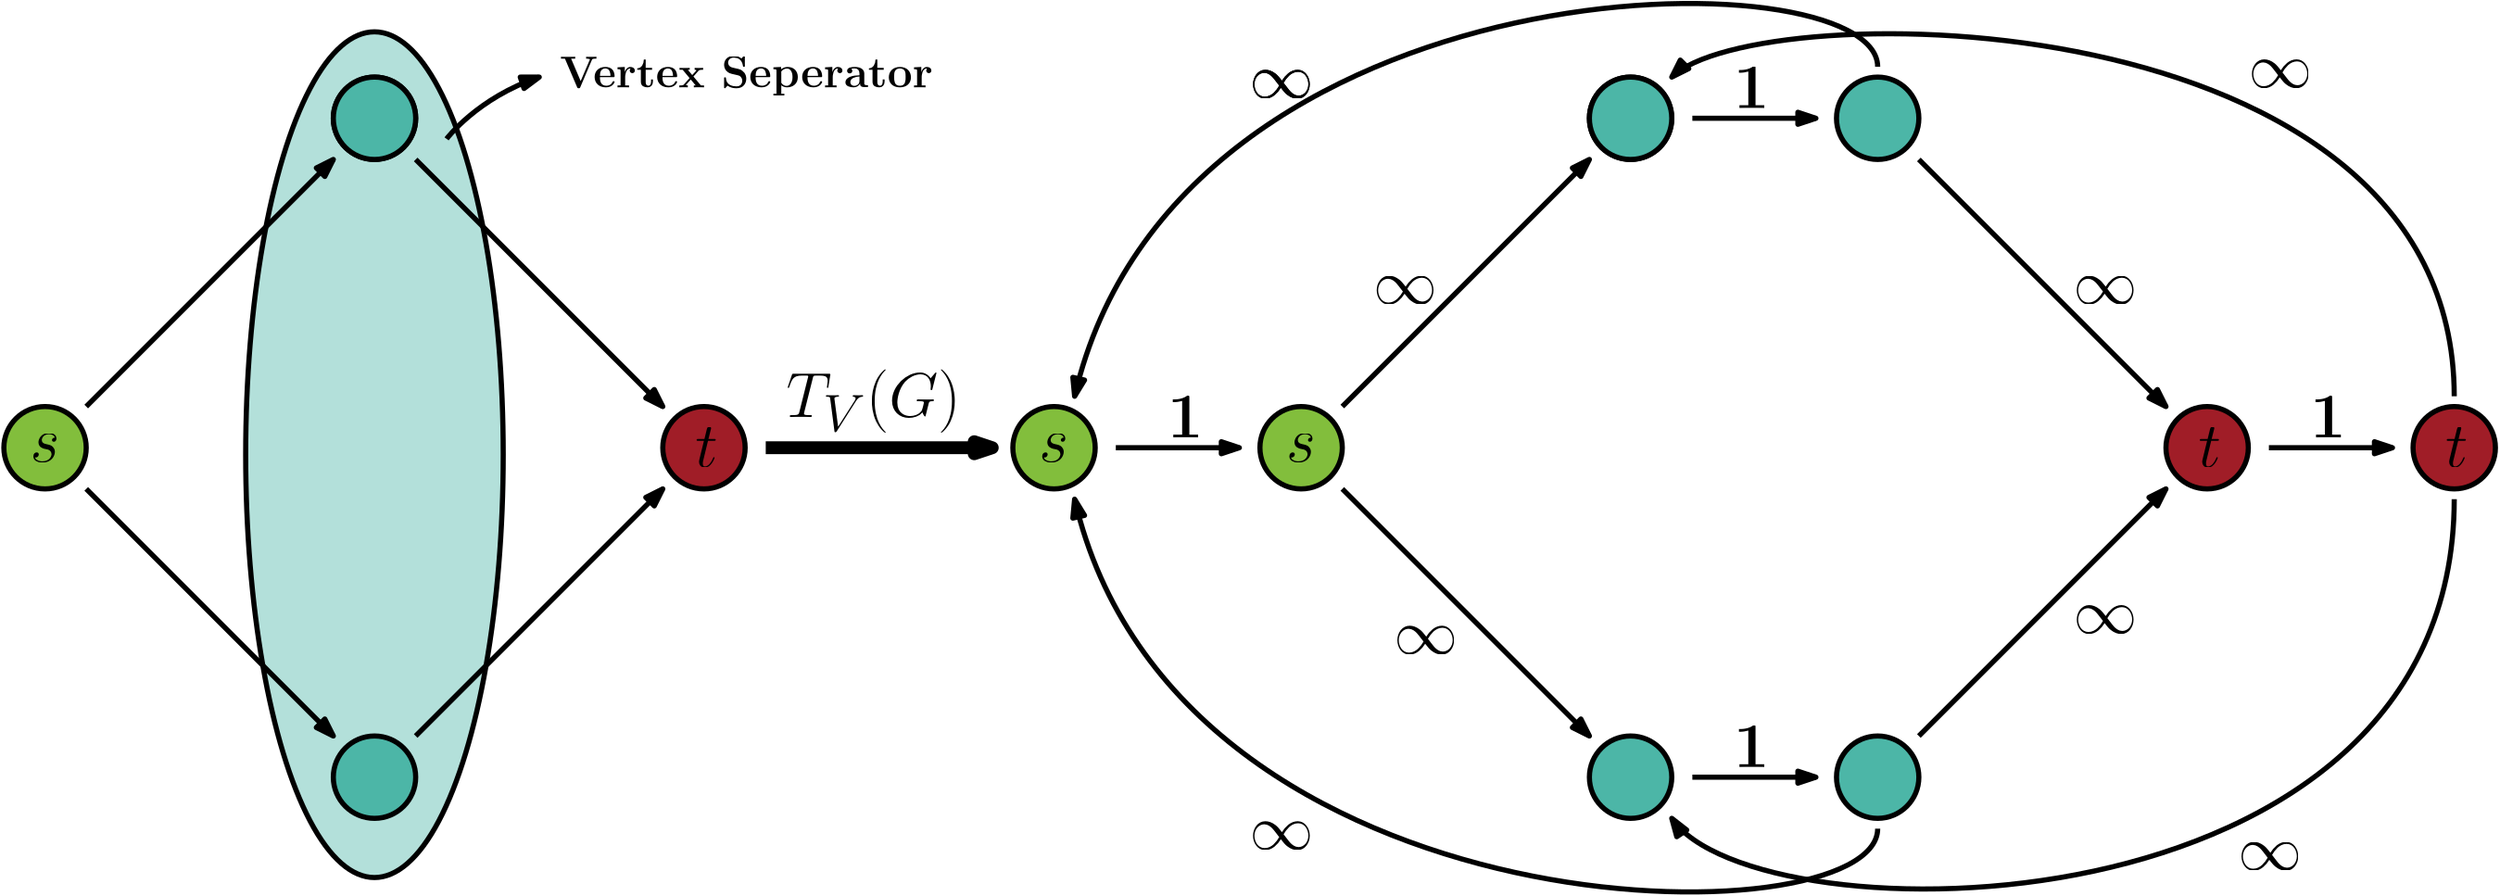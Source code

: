 <?xml version="1.0"?>
<!DOCTYPE ipe SYSTEM "ipe.dtd">
<ipe version="70107" creator="Ipe 7.1.10">
<info created="D:20171014115731" modified="D:20171014121057"/>
<ipestyle name="basic">
<symbol name="arrow/arc(spx)">
<path stroke="sym-stroke" fill="sym-stroke" pen="sym-pen">
0 0 m
-1 0.333 l
-1 -0.333 l
h
</path>
</symbol>
<symbol name="arrow/farc(spx)">
<path stroke="sym-stroke" fill="white" pen="sym-pen">
0 0 m
-1 0.333 l
-1 -0.333 l
h
</path>
</symbol>
<symbol name="arrow/ptarc(spx)">
<path stroke="sym-stroke" fill="sym-stroke" pen="sym-pen">
0 0 m
-1 0.333 l
-0.8 0 l
-1 -0.333 l
h
</path>
</symbol>
<symbol name="arrow/fptarc(spx)">
<path stroke="sym-stroke" fill="white" pen="sym-pen">
0 0 m
-1 0.333 l
-0.8 0 l
-1 -0.333 l
h
</path>
</symbol>
<symbol name="mark/circle(sx)" transformations="translations">
<path fill="sym-stroke">
0.6 0 0 0.6 0 0 e
0.4 0 0 0.4 0 0 e
</path>
</symbol>
<symbol name="mark/disk(sx)" transformations="translations">
<path fill="sym-stroke">
0.6 0 0 0.6 0 0 e
</path>
</symbol>
<symbol name="mark/fdisk(sfx)" transformations="translations">
<group>
<path fill="sym-fill">
0.5 0 0 0.5 0 0 e
</path>
<path fill="sym-stroke" fillrule="eofill">
0.6 0 0 0.6 0 0 e
0.4 0 0 0.4 0 0 e
</path>
</group>
</symbol>
<symbol name="mark/box(sx)" transformations="translations">
<path fill="sym-stroke" fillrule="eofill">
-0.6 -0.6 m
0.6 -0.6 l
0.6 0.6 l
-0.6 0.6 l
h
-0.4 -0.4 m
0.4 -0.4 l
0.4 0.4 l
-0.4 0.4 l
h
</path>
</symbol>
<symbol name="mark/square(sx)" transformations="translations">
<path fill="sym-stroke">
-0.6 -0.6 m
0.6 -0.6 l
0.6 0.6 l
-0.6 0.6 l
h
</path>
</symbol>
<symbol name="mark/fsquare(sfx)" transformations="translations">
<group>
<path fill="sym-fill">
-0.5 -0.5 m
0.5 -0.5 l
0.5 0.5 l
-0.5 0.5 l
h
</path>
<path fill="sym-stroke" fillrule="eofill">
-0.6 -0.6 m
0.6 -0.6 l
0.6 0.6 l
-0.6 0.6 l
h
-0.4 -0.4 m
0.4 -0.4 l
0.4 0.4 l
-0.4 0.4 l
h
</path>
</group>
</symbol>
<symbol name="mark/cross(sx)" transformations="translations">
<group>
<path fill="sym-stroke">
-0.43 -0.57 m
0.57 0.43 l
0.43 0.57 l
-0.57 -0.43 l
h
</path>
<path fill="sym-stroke">
-0.43 0.57 m
0.57 -0.43 l
0.43 -0.57 l
-0.57 0.43 l
h
</path>
</group>
</symbol>
<symbol name="arrow/fnormal(spx)">
<path stroke="sym-stroke" fill="white" pen="sym-pen">
0 0 m
-1 0.333 l
-1 -0.333 l
h
</path>
</symbol>
<symbol name="arrow/pointed(spx)">
<path stroke="sym-stroke" fill="sym-stroke" pen="sym-pen">
0 0 m
-1 0.333 l
-0.8 0 l
-1 -0.333 l
h
</path>
</symbol>
<symbol name="arrow/fpointed(spx)">
<path stroke="sym-stroke" fill="white" pen="sym-pen">
0 0 m
-1 0.333 l
-0.8 0 l
-1 -0.333 l
h
</path>
</symbol>
<symbol name="arrow/linear(spx)">
<path stroke="sym-stroke" pen="sym-pen">
-1 0.333 m
0 0 l
-1 -0.333 l
</path>
</symbol>
<symbol name="arrow/fdouble(spx)">
<path stroke="sym-stroke" fill="white" pen="sym-pen">
0 0 m
-1 0.333 l
-1 -0.333 l
h
-1 0 m
-2 0.333 l
-2 -0.333 l
h
</path>
</symbol>
<symbol name="arrow/double(spx)">
<path stroke="sym-stroke" fill="sym-stroke" pen="sym-pen">
0 0 m
-1 0.333 l
-1 -0.333 l
h
-1 0 m
-2 0.333 l
-2 -0.333 l
h
</path>
</symbol>
<pen name="heavier" value="0.8"/>
<pen name="fat" value="1.2"/>
<pen name="ultrafat" value="2"/>
<symbolsize name="large" value="5"/>
<symbolsize name="small" value="2"/>
<symbolsize name="tiny" value="1.1"/>
<arrowsize name="large" value="10"/>
<arrowsize name="small" value="5"/>
<arrowsize name="tiny" value="3"/>
<color name="red" value="1 0 0"/>
<color name="green" value="0 1 0"/>
<color name="blue" value="0 0 1"/>
<color name="yellow" value="1 1 0"/>
<color name="orange" value="1 0.647 0"/>
<color name="gold" value="1 0.843 0"/>
<color name="purple" value="0.627 0.125 0.941"/>
<color name="gray" value="0.745"/>
<color name="brown" value="0.647 0.165 0.165"/>
<color name="navy" value="0 0 0.502"/>
<color name="pink" value="1 0.753 0.796"/>
<color name="seagreen" value="0.18 0.545 0.341"/>
<color name="turquoise" value="0.251 0.878 0.816"/>
<color name="violet" value="0.933 0.51 0.933"/>
<color name="darkblue" value="0 0 0.545"/>
<color name="darkcyan" value="0 0.545 0.545"/>
<color name="darkgray" value="0.663"/>
<color name="darkgreen" value="0 0.392 0"/>
<color name="darkmagenta" value="0.545 0 0.545"/>
<color name="darkorange" value="1 0.549 0"/>
<color name="darkred" value="0.545 0 0"/>
<color name="lightblue" value="0.678 0.847 0.902"/>
<color name="lightcyan" value="0.878 1 1"/>
<color name="lightgray" value="0.827"/>
<color name="lightgreen" value="0.565 0.933 0.565"/>
<color name="lightyellow" value="1 1 0.878"/>
<dashstyle name="dashed" value="[4] 0"/>
<dashstyle name="dotted" value="[1 3] 0"/>
<dashstyle name="dash dotted" value="[4 2 1 2] 0"/>
<dashstyle name="dash dot dotted" value="[4 2 1 2 1 2] 0"/>
<textsize name="large" value="\large"/>
<textsize name="Large" value="\Large"/>
<textsize name="LARGE" value="\LARGE"/>
<textsize name="huge" value="\huge"/>
<textsize name="Huge" value="\Huge"/>
<textsize name="small" value="\small"/>
<textsize name="footnote" value="\footnotesize"/>
<textsize name="tiny" value="\tiny"/>
<textstyle name="center" begin="\begin{center}" end="\end{center}"/>
<textstyle name="itemize" begin="\begin{itemize}" end="\end{itemize}"/>
<textstyle name="item" begin="\begin{itemize}\item{}" end="\end{itemize}"/>
<gridsize name="4 pts" value="4"/>
<gridsize name="8 pts (~3 mm)" value="8"/>
<gridsize name="16 pts (~6 mm)" value="16"/>
<gridsize name="32 pts (~12 mm)" value="32"/>
<gridsize name="10 pts (~3.5 mm)" value="10"/>
<gridsize name="20 pts (~7 mm)" value="20"/>
<gridsize name="14 pts (~5 mm)" value="14"/>
<gridsize name="28 pts (~10 mm)" value="28"/>
<gridsize name="56 pts (~20 mm)" value="56"/>
<anglesize name="90 deg" value="90"/>
<anglesize name="60 deg" value="60"/>
<anglesize name="45 deg" value="45"/>
<anglesize name="30 deg" value="30"/>
<anglesize name="22.5 deg" value="22.5"/>
<opacity name="10%" value="0.1"/>
<opacity name="30%" value="0.3"/>
<opacity name="50%" value="0.5"/>
<opacity name="75%" value="0.75"/>
<tiling name="falling" angle="-60" step="4" width="1"/>
<tiling name="rising" angle="30" step="4" width="1"/>
</ipestyle>
<ipestyle name="transparency">
<opacity name="10%" value="0.1"/>
<opacity name="50%" value="0.5"/>
<opacity name="75%" value="0.75"/>
<opacity name="25%" value="0.25"/>
</ipestyle>
<ipestyle name="bigpaper">
<layout paper="10000 6000" origin="0 0" frame="10000 6000"/>
<titlestyle pos="10 10" size="LARGE" color="title"  valign="baseline"/>
</ipestyle>
<ipestyle name="kitcolors">
<color name="KITwhite" value="1"/>
<color name="KITblack" value="0"/>
<color name="KITblack70" value="0.3"/>
<color name="KITblack50" value="0.5"/>
<color name="KITblack30" value="0.7"/>
<color name="KITblack15" value="0.85"/>
<color name="KITgreen" value="0 0.588 0.509"/>
<color name="KITgreen70" value="0.3 0.711 0.656"/>
<color name="KITgreen50" value="0.5 0.794 0.754"/>
<color name="KITgreen30" value="0.7 0.876 0.852"/>
<color name="KITgreen15" value="0.85 0.938 0.926"/>
<color name="KITblue" value="0.274 0.392 0.666"/>
<color name="KITblue70" value="0.492 0.574 0.766"/>
<color name="KITblue50" value="0.637 0.696 0.833"/>
<color name="KITblue30" value="0.782 0.817 0.9"/>
<color name="KITblue15" value="0.891 0.908 0.95"/>
<color name="KITred" value="0.627 0.117 0.156"/>
<color name="KITred70" value="0.739 0.382 0.409"/>
<color name="KITred50" value="0.813 0.558 0.578"/>
<color name="KITred30" value="0.888 0.735 0.747"/>
<color name="KITred15" value="0.944 0.867 0.873"/>
<color name="KITpalegreen" value="0.509 0.745 0.235"/>
<color name="KITpalegreen70" value="0.656 0.821 0.464"/>
<color name="KITpalegreen50" value="0.754 0.872 0.617"/>
<color name="KITpalegreen30" value="0.852 0.923 0.77"/>
<color name="KITpalegreen15" value="0.926 0.961 0.885"/>
<color name="KITyellow" value="0.98 0.901 0.078"/>
<color name="KITyellow70" value="0.986 0.931 0.354"/>
<color name="KITyellow50" value="0.99 0.95 0.539"/>
<color name="KITyellow30" value="0.994 0.97 0.723"/>
<color name="KITyellow15" value="0.997 0.985 0.861"/>
<color name="KITorange" value="0.862 0.627 0.117"/>
<color name="KITorange70" value="0.903 0.739 0.382"/>
<color name="KITorange50" value="0.931 0.813 0.558"/>
<color name="KITorange30" value="0.958 0.888 0.735"/>
<color name="KITorange15" value="0.979 0.944 0.867"/>
<color name="KITbrown" value="0.627 0.509 0.196"/>
<color name="KITbrown70" value="0.739 0.656 0.437"/>
<color name="KITbrown50" value="0.813 0.754 0.598"/>
<color name="KITbrown30" value="0.888 0.852 0.758"/>
<color name="KITbrown15" value="0.944 0.926 0.879"/>
<color name="KITlilac" value="0.627 0 0.47"/>
<color name="KITlilac70" value="0.739 0.3 0.629"/>
<color name="KITlilac50" value="0.813 0.5 0.735"/>
<color name="KITlilac30" value="0.888 0.7 0.841"/>
<color name="KITlilac15" value="0.944 0.85 0.92"/>
<color name="KITcyanblue" value="0.313 0.666 0.901"/>
<color name="KITcyanblue70" value="0.519 0.766 0.931"/>
<color name="KITcyanblue50" value="0.656 0.833 0.95"/>
<color name="KITcyanblue30" value="0.794 0.9 0.97"/>
<color name="KITcyanblue15" value="0.897 0.95 0.985"/>
<color name="KITseablue" value="0.196 0.313 0.549"/>
<color name="KITseablue70" value="0.437 0.519 0.684"/>
<color name="KITseablue50" value="0.598 0.656 0.774"/>
<color name="KITseablue30" value="0.758 0.794 0.864"/>
<color name="KITseablue15" value="0.879 0.897 0.932"/>
</ipestyle>
<page>
<layer name="alpha"/>
<view layers="alpha" active="alpha"/>
<path layer="alpha" matrix="0.398512 0 0 1.30869 1281.57 -849.525" stroke="black" fill="KITgreen30" pen="ultrafat">
125.539 0 0 125.539 2144 2212 e
</path>
<path matrix="1 0 0 1 -40 0" stroke="KITblack" fill="KITpalegreen" pen="ultrafat">
16 0 0 16 2048 2048 e
</path>
<path matrix="1 0 0 1 88 128" stroke="black" fill="KITgreen70" pen="ultrafat">
16 0 0 16 2048 2048 e
</path>
<path matrix="1 0 0 1 88 -128" stroke="black" fill="KITgreen70" pen="ultrafat">
16 0 0 16 2048 2048 e
</path>
<path matrix="1 0 0 1 216 0" stroke="black" fill="KITred" pen="ultrafat">
16 0 0 16 2048 2048 e
</path>
<path matrix="1 0 0 1 -40 0" stroke="black" fill="KITgreen70" pen="ultrafat" rarrow="normal/normal">
2160 2160 m
2064 2064 l
2064 2064 l
</path>
<path matrix="1 0 0 1 -168 0" stroke="black" fill="KITgreen70" pen="ultrafat" rarrow="normal/normal">
2416 2064 m
2320 2160 l
</path>
<path matrix="1 0 0 1 -168 0" stroke="black" fill="KITgreen70" pen="ultrafat" rarrow="normal/normal">
2416 2032 m
2320 1936 l
</path>
<path matrix="1 0 0 1 -40 0" stroke="black" fill="KITgreen70" pen="ultrafat" rarrow="normal/normal">
2160 1936 m
2064 2032 l
2064 2032 l
</path>
<text matrix="1 0 0 1 -45.8212 -5.43091" transformations="translations" pos="2048 2048" stroke="KITblack" type="label" width="11.432" height="10.672" depth="0" valign="baseline" size="Huge">$s$</text>
<text matrix="1 0 0 1 212.568 -7.43145" transformations="translations" pos="2048 2048" stroke="KITblack" type="label" width="8.764" height="15.246" depth="0" valign="baseline" size="Huge">$t$</text>
<path matrix="1 0 0 1 88 128" stroke="black" fill="KITgreen70" pen="ultrafat">
16 0 0 16 2048 2048 e
</path>
<path matrix="1 0 0 1 448 0" stroke="KITblack" fill="KITpalegreen" pen="ultrafat">
16 0 0 16 2048 2048 e
</path>
<path matrix="1 0 0 1 576 128" stroke="black" fill="KITgreen70" pen="ultrafat">
16 0 0 16 2048 2048 e
</path>
<path matrix="1 0 0 1 576 -128" stroke="black" fill="KITgreen70" pen="ultrafat">
16 0 0 16 2048 2048 e
</path>
<path matrix="1 0 0 1 800 0" stroke="black" fill="KITred" pen="ultrafat">
16 0 0 16 2048 2048 e
</path>
<path matrix="1 0 0 1 448 0" stroke="black" fill="KITgreen70" pen="ultrafat" rarrow="normal/normal">
2160 2160 m
2064 2064 l
2064 2064 l
</path>
<path matrix="1 0 0 1 416 0" stroke="black" fill="KITgreen70" pen="ultrafat" rarrow="normal/normal">
2416 2064 m
2320 2160 l
</path>
<path matrix="1 0 0 1 416 0" stroke="black" fill="KITgreen70" pen="ultrafat" rarrow="normal/normal">
2416 2032 m
2320 1936 l
</path>
<path matrix="1 0 0 1 448 0" stroke="black" fill="KITgreen70" pen="ultrafat" rarrow="normal/normal">
2160 1936 m
2064 2032 l
2064 2032 l
</path>
<text matrix="1 0 0 1 442.179 -5.43091" transformations="translations" pos="2048 2048" stroke="KITblack" type="label" width="11.432" height="10.672" depth="0" valign="baseline" size="Huge">$s$</text>
<text matrix="1 0 0 1 796.568 -7.43145" transformations="translations" pos="2048 2048" stroke="KITblack" type="label" width="8.764" height="15.246" depth="0" valign="baseline" size="Huge">$t$</text>
<path matrix="1 0 0 1 576 128" stroke="black" fill="KITgreen70" pen="ultrafat">
16 0 0 16 2048 2048 e
</path>
<path matrix="1 0 0 1 352 0" stroke="KITblack" fill="KITpalegreen" pen="ultrafat">
16 0 0 16 2048 2048 e
</path>
<text matrix="1 0 0 1 346.179 -5.43091" transformations="translations" pos="2048 2048" stroke="KITblack" type="label" width="11.432" height="10.672" depth="0" valign="baseline" size="Huge">$s$</text>
<path matrix="1 0 0 1 896 0" stroke="black" fill="KITred" pen="ultrafat">
16 0 0 16 2048 2048 e
</path>
<text matrix="1 0 0 1 892.568 -7.43145" transformations="translations" pos="2048 2048" stroke="KITblack" type="label" width="8.764" height="15.246" depth="0" valign="baseline" size="Huge">$t$</text>
<path matrix="1 0 0 1 672 -128" stroke="black" fill="KITgreen70" pen="ultrafat">
16 0 0 16 2048 2048 e
</path>
<path matrix="1 0 0 1 672 128" stroke="black" fill="KITgreen70" pen="ultrafat">
16 0 0 16 2048 2048 e
</path>
<path stroke="black" pen="ultrafat" rarrow="normal/normal">
2472 2048 m
2424 2048 l
</path>
<path matrix="1 0 0 1 224 128" stroke="black" pen="ultrafat" rarrow="normal/normal">
2472 2048 m
2424 2048 l
</path>
<path matrix="1 0 0 1 448 0" stroke="black" pen="ultrafat" rarrow="normal/normal">
2472 2048 m
2424 2048 l
</path>
<path matrix="1 0 0 1 224 -128" stroke="black" pen="ultrafat" rarrow="normal/normal">
2472 2048 m
2424 2048 l
</path>
<path stroke="black" pen="ultrafat" rarrow="normal/normal">
2640 2192 m
2672 2224
2944 2224
2944 2068 c
</path>
<path stroke="black" pen="ultrafat" rarrow="normal/normal">
2640 1904 m
2672 1856
2944 1856
2944 2028 c
</path>
<path stroke="black" pen="ultrafat" rarrow="normal/normal">
2408 2028 m
2448 1856
2720 1856
2720 1900 c
</path>
<path stroke="black" pen="ultrafat" rarrow="normal/normal">
2408 2068 m
2448 2240
2720 2240
2720 2196 c
</path>
<text matrix="1 0 0 1 4 -32" transformations="translations" pos="2660 1956" stroke="black" type="label" width="13.943" height="15.974" depth="0" valign="baseline" size="Huge">$\mathbf{1}$</text>
<text matrix="1 0 0 1 4 224" transformations="translations" pos="2660 1956" stroke="black" type="label" width="13.943" height="15.974" depth="0" valign="baseline" size="Huge">$\mathbf{1}$</text>
<text matrix="1 0 0 1 228 96" transformations="translations" pos="2660 1956" stroke="black" type="label" width="13.943" height="15.974" depth="0" valign="baseline" size="Huge">$\mathbf{1}$</text>
<text matrix="1 0 0 1 -216 96" transformations="translations" pos="2660 1956" stroke="black" type="label" width="13.943" height="15.974" depth="0" valign="baseline" size="Huge">$\mathbf{1}$</text>
<text matrix="1 0 0 1 200 -72" transformations="translations" pos="2660 1956" stroke="black" type="label" width="24.787" height="10.672" depth="0" valign="baseline" size="Huge">$\mathbf{\infty}$</text>
<text matrix="1 0 0 1 204 232" transformations="translations" pos="2660 1956" stroke="black" type="label" width="24.787" height="10.672" depth="0" valign="baseline" size="Huge">$\mathbf{\infty}$</text>
<text matrix="1 0 0 1 -184 228" transformations="translations" pos="2660 1956" stroke="black" type="label" width="24.787" height="10.672" depth="0" valign="baseline" size="Huge">$\mathbf{\infty}$</text>
<text matrix="1 0 0 1 -184 228" transformations="translations" pos="2660 1956" stroke="black" type="label" width="24.787" height="10.672" depth="0" valign="baseline" size="Huge">$\mathbf{\infty}$</text>
<text matrix="1 0 0 1 -184 -64" transformations="translations" pos="2660 1956" stroke="black" type="label" width="24.787" height="10.672" depth="0" valign="baseline" size="Huge">$\mathbf{\infty}$</text>
<text matrix="1 0 0 1 -128 12" transformations="translations" pos="2660 1956" stroke="black" type="label" width="24.787" height="10.672" depth="0" valign="baseline" size="Huge">$\mathbf{\infty}$</text>
<text matrix="1 0 0 1 -136 148" transformations="translations" pos="2660 1956" stroke="black" type="label" width="24.787" height="10.672" depth="0" valign="baseline" size="Huge">$\mathbf{\infty}$</text>
<text matrix="1 0 0 1 136 148" transformations="translations" pos="2660 1956" stroke="black" type="label" width="24.787" height="10.672" depth="0" valign="baseline" size="Huge">$\mathbf{\infty}$</text>
<text matrix="1 0 0 1 136 20" transformations="translations" pos="2660 1956" stroke="black" type="label" width="24.787" height="10.672" depth="0" valign="baseline" size="Huge">$\mathbf{\infty}$</text>
<path matrix="1 0 0 1 -40 0" stroke="black" pen="ultrafat" rarrow="normal/normal">
2240 2192 m
2216 2184
2204 2168
2204 2168 c
</path>
<text matrix="1 0 0 1 -44 -8" transformations="translations" pos="2252 2196" stroke="black" type="label" width="144.986" height="11.809" depth="3.35" valign="baseline" size="LARGE">\textbf{Vertex Seperator}</text>
<path stroke="black" pen="5" rarrow="normal/normal">
2376 2048 m
2288 2048 l
</path>
<text matrix="1 0 0 1 -24 -24" transformations="translations" pos="2320 2084" stroke="black" type="label" width="67.714" height="18.564" depth="6.18" valign="baseline" size="Huge">$T_V(G)$</text>
</page>
</ipe>
